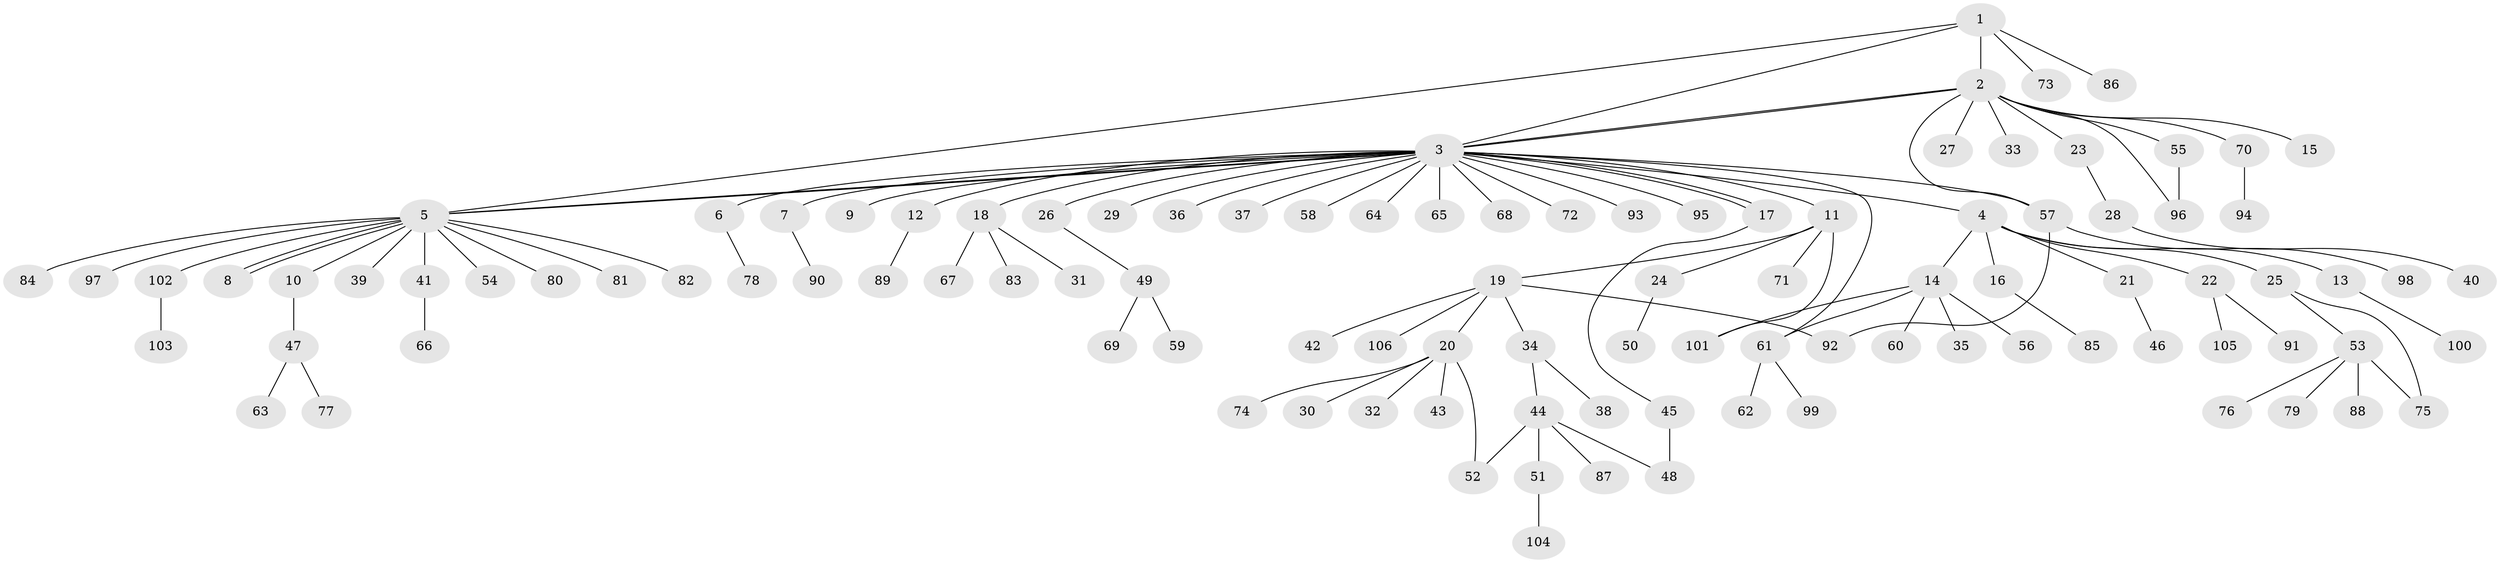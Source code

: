 // Generated by graph-tools (version 1.1) at 2025/14/03/09/25 04:14:30]
// undirected, 106 vertices, 119 edges
graph export_dot {
graph [start="1"]
  node [color=gray90,style=filled];
  1;
  2;
  3;
  4;
  5;
  6;
  7;
  8;
  9;
  10;
  11;
  12;
  13;
  14;
  15;
  16;
  17;
  18;
  19;
  20;
  21;
  22;
  23;
  24;
  25;
  26;
  27;
  28;
  29;
  30;
  31;
  32;
  33;
  34;
  35;
  36;
  37;
  38;
  39;
  40;
  41;
  42;
  43;
  44;
  45;
  46;
  47;
  48;
  49;
  50;
  51;
  52;
  53;
  54;
  55;
  56;
  57;
  58;
  59;
  60;
  61;
  62;
  63;
  64;
  65;
  66;
  67;
  68;
  69;
  70;
  71;
  72;
  73;
  74;
  75;
  76;
  77;
  78;
  79;
  80;
  81;
  82;
  83;
  84;
  85;
  86;
  87;
  88;
  89;
  90;
  91;
  92;
  93;
  94;
  95;
  96;
  97;
  98;
  99;
  100;
  101;
  102;
  103;
  104;
  105;
  106;
  1 -- 2;
  1 -- 3;
  1 -- 5;
  1 -- 73;
  1 -- 86;
  2 -- 3;
  2 -- 3;
  2 -- 15;
  2 -- 23;
  2 -- 27;
  2 -- 33;
  2 -- 55;
  2 -- 57;
  2 -- 70;
  2 -- 96;
  3 -- 4;
  3 -- 5;
  3 -- 5;
  3 -- 6;
  3 -- 7;
  3 -- 9;
  3 -- 11;
  3 -- 12;
  3 -- 17;
  3 -- 17;
  3 -- 18;
  3 -- 26;
  3 -- 29;
  3 -- 36;
  3 -- 37;
  3 -- 57;
  3 -- 58;
  3 -- 61;
  3 -- 64;
  3 -- 65;
  3 -- 68;
  3 -- 72;
  3 -- 93;
  3 -- 95;
  4 -- 13;
  4 -- 14;
  4 -- 16;
  4 -- 21;
  4 -- 22;
  4 -- 25;
  5 -- 8;
  5 -- 8;
  5 -- 10;
  5 -- 39;
  5 -- 41;
  5 -- 54;
  5 -- 80;
  5 -- 81;
  5 -- 82;
  5 -- 84;
  5 -- 97;
  5 -- 102;
  6 -- 78;
  7 -- 90;
  10 -- 47;
  11 -- 19;
  11 -- 24;
  11 -- 71;
  11 -- 101;
  12 -- 89;
  13 -- 100;
  14 -- 35;
  14 -- 56;
  14 -- 60;
  14 -- 61;
  14 -- 101;
  16 -- 85;
  17 -- 45;
  18 -- 31;
  18 -- 67;
  18 -- 83;
  19 -- 20;
  19 -- 34;
  19 -- 42;
  19 -- 92;
  19 -- 106;
  20 -- 30;
  20 -- 32;
  20 -- 43;
  20 -- 52;
  20 -- 74;
  21 -- 46;
  22 -- 91;
  22 -- 105;
  23 -- 28;
  24 -- 50;
  25 -- 53;
  25 -- 75;
  26 -- 49;
  28 -- 40;
  34 -- 38;
  34 -- 44;
  41 -- 66;
  44 -- 48;
  44 -- 51;
  44 -- 52;
  44 -- 87;
  45 -- 48;
  47 -- 63;
  47 -- 77;
  49 -- 59;
  49 -- 69;
  51 -- 104;
  53 -- 75;
  53 -- 76;
  53 -- 79;
  53 -- 88;
  55 -- 96;
  57 -- 92;
  57 -- 98;
  61 -- 62;
  61 -- 99;
  70 -- 94;
  102 -- 103;
}
